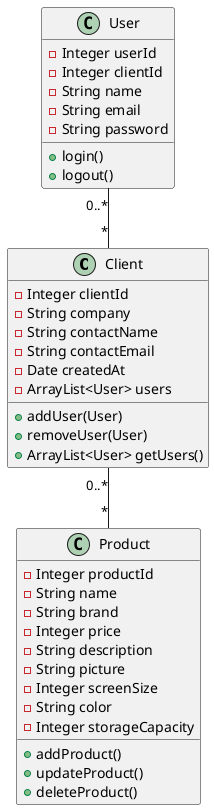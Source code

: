 @startuml
'https://plantuml.com/class-diagram
Client "0..*" -- "*" Product
 User "0..*" -- "*" Client


class Product {
    - Integer productId
    - String name
    - String brand
    - Integer price
    - String description
    - String picture
    - Integer screenSize
    - String color
    - Integer storageCapacity

    + addProduct()
    + updateProduct()
    + deleteProduct()
}

class Client {
    - Integer clientId
    - String company
    - String contactName
    - String contactEmail
    - Date createdAt
    - ArrayList<User> users

    + addUser(User)
    + removeUser(User)
    + ArrayList<User> getUsers()


}

class User {
    - Integer userId
    - Integer clientId
    - String name
    - String email
    - String password

    + login()
    + logout()

}

@enduml
